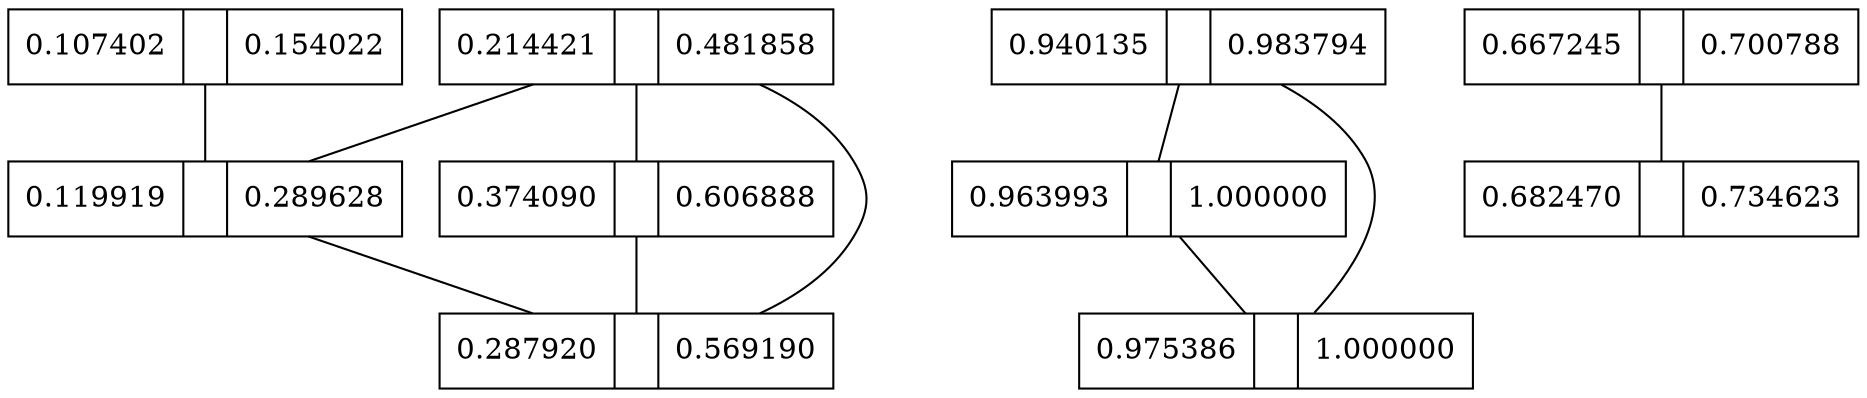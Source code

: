graph IntervalGraph {
struct0 [shape=record, label="0.107402||0.154022"]
struct1 [shape=record, label="0.940135||0.983794"]
struct2 [shape=record, label="0.963993||1.000000"]
struct3 [shape=record, label="0.975386||1.000000"]
struct4 [shape=record, label="0.667245||0.700788"]
struct5 [shape=record, label="0.214421||0.481858"]
struct6 [shape=record, label="0.374090||0.606888"]
struct7 [shape=record, label="0.119919||0.289628"]
struct8 [shape=record, label="0.287920||0.569190"]
struct9 [shape=record, label="0.682470||0.734623"]
 struct0 -- struct7;
 struct1 -- struct2;
 struct1 -- struct3;
 struct2 -- struct3;
 struct3;
 struct4 -- struct9;
 struct5 -- struct6;
 struct5 -- struct7;
 struct5 -- struct8;
 struct6 -- struct8;
 struct7 -- struct8;
 struct8;
 struct9;
}
